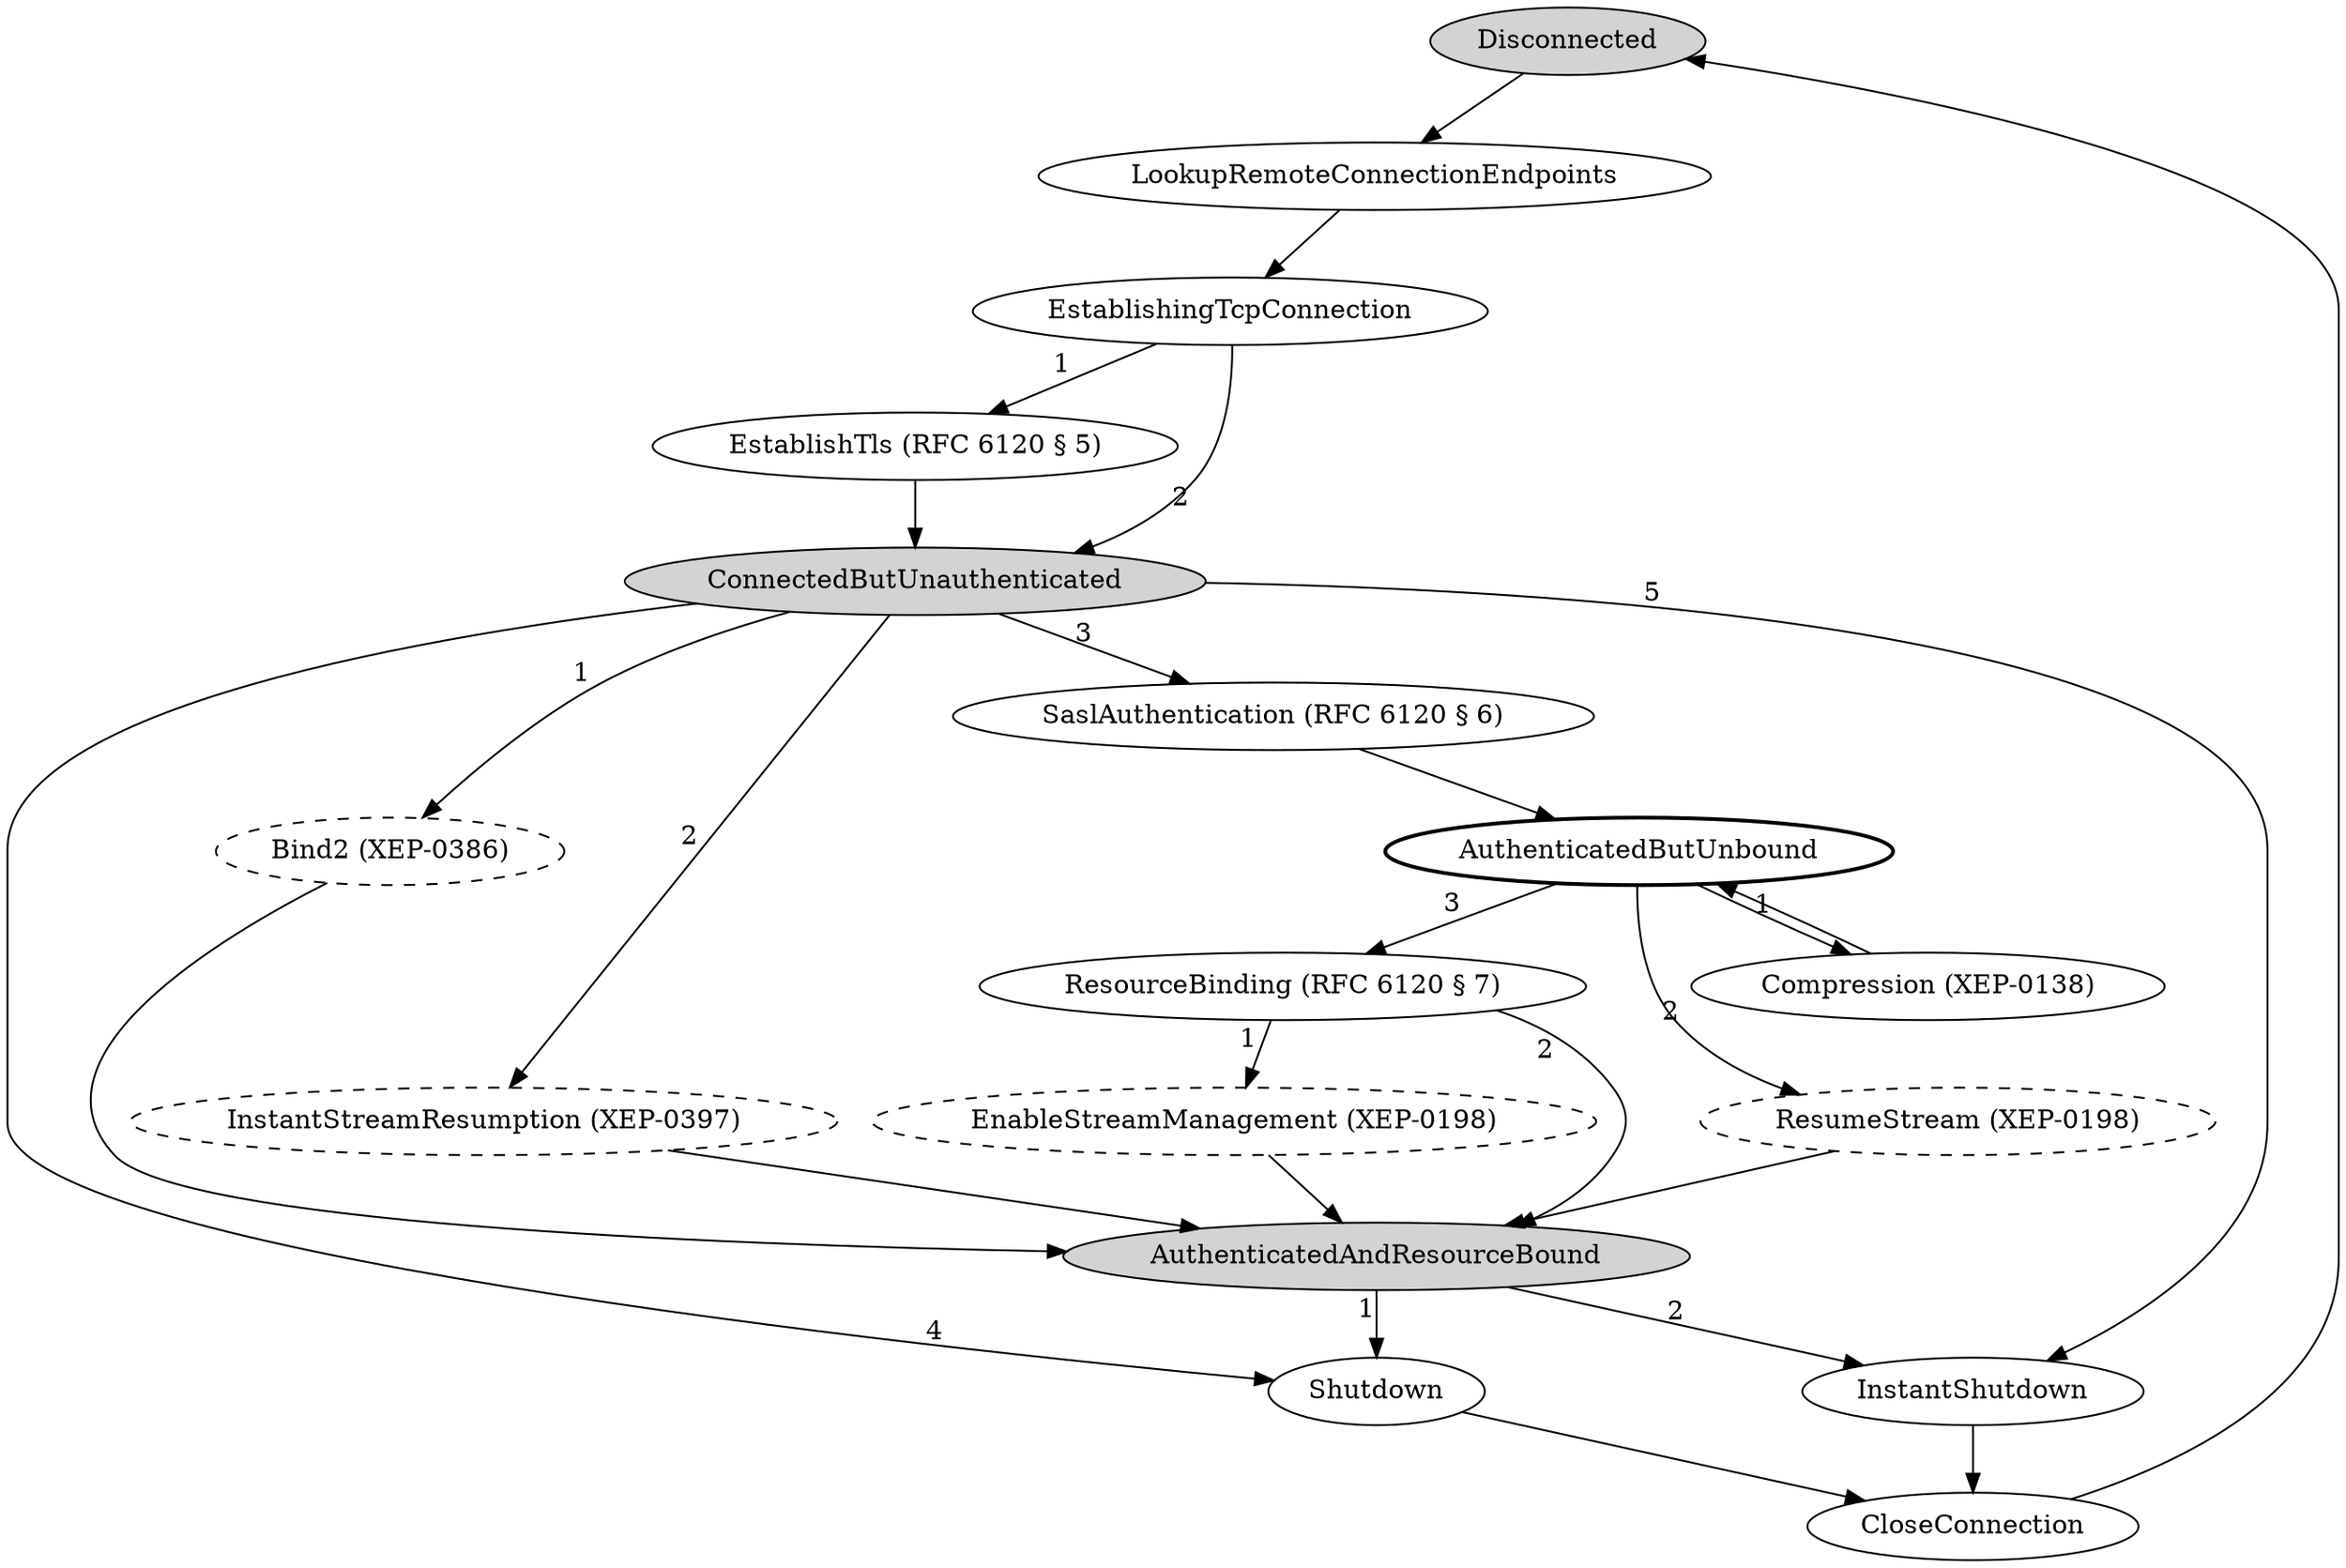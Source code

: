 digraph {
  "Disconnected" -> "LookupRemoteConnectionEndpoints";
  "LookupRemoteConnectionEndpoints" -> "EstablishingTcpConnection";
  "EstablishingTcpConnection" -> "EstablishTls (RFC 6120 § 5)" [xlabel="1"];
  "EstablishTls (RFC 6120 § 5)" -> "ConnectedButUnauthenticated";
  "ConnectedButUnauthenticated" -> "Bind2 (XEP-0386)" [xlabel="1"];
  "Bind2 (XEP-0386)" -> "AuthenticatedAndResourceBound";
  "AuthenticatedAndResourceBound" -> "Shutdown" [xlabel="1"];
  "Shutdown" -> "CloseConnection";
  "CloseConnection" -> "Disconnected";
  "AuthenticatedAndResourceBound" -> "InstantShutdown" [xlabel="2"];
  "InstantShutdown" -> "CloseConnection";
"AuthenticatedAndResourceBound" [ style=filled ]
"Bind2 (XEP-0386)" [ style=dashed ]
  "ConnectedButUnauthenticated" -> "InstantStreamResumption (XEP-0397)" [xlabel="2"];
  "InstantStreamResumption (XEP-0397)" -> "AuthenticatedAndResourceBound";
"InstantStreamResumption (XEP-0397)" [ style=dashed ]
  "ConnectedButUnauthenticated" -> "SaslAuthentication (RFC 6120 § 6)" [xlabel="3"];
  "SaslAuthentication (RFC 6120 § 6)" -> "AuthenticatedButUnbound";
  "AuthenticatedButUnbound" -> "Compression (XEP-0138)" [xlabel="1"];
  "Compression (XEP-0138)" -> "AuthenticatedButUnbound";
  "AuthenticatedButUnbound" -> "ResumeStream (XEP-0198)" [xlabel="2"];
  "ResumeStream (XEP-0198)" -> "AuthenticatedAndResourceBound";
"ResumeStream (XEP-0198)" [ style=dashed ]
  "AuthenticatedButUnbound" -> "ResourceBinding (RFC 6120 § 7)" [xlabel="3"];
  "ResourceBinding (RFC 6120 § 7)" -> "EnableStreamManagement (XEP-0198)" [xlabel="1"];
  "EnableStreamManagement (XEP-0198)" -> "AuthenticatedAndResourceBound";
"EnableStreamManagement (XEP-0198)" [ style=dashed ]
  "ResourceBinding (RFC 6120 § 7)" -> "AuthenticatedAndResourceBound" [xlabel="2"];
"AuthenticatedButUnbound" [ style=bold ]
  "ConnectedButUnauthenticated" -> "Shutdown" [xlabel="4"];
  "ConnectedButUnauthenticated" -> "InstantShutdown" [xlabel="5"];
"ConnectedButUnauthenticated" [ style=filled ]
  "EstablishingTcpConnection" -> "ConnectedButUnauthenticated" [xlabel="2"];
"Disconnected" [ style=filled ]
}

